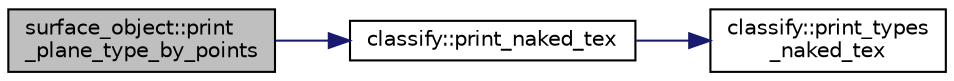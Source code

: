 digraph "surface_object::print_plane_type_by_points"
{
  edge [fontname="Helvetica",fontsize="10",labelfontname="Helvetica",labelfontsize="10"];
  node [fontname="Helvetica",fontsize="10",shape=record];
  rankdir="LR";
  Node1968 [label="surface_object::print\l_plane_type_by_points",height=0.2,width=0.4,color="black", fillcolor="grey75", style="filled", fontcolor="black"];
  Node1968 -> Node1969 [color="midnightblue",fontsize="10",style="solid",fontname="Helvetica"];
  Node1969 [label="classify::print_naked_tex",height=0.2,width=0.4,color="black", fillcolor="white", style="filled",URL="$d9/d43/classclassify.html#ad01a54dbdaa22d7a7c8e952850dcc3be"];
  Node1969 -> Node1970 [color="midnightblue",fontsize="10",style="solid",fontname="Helvetica"];
  Node1970 [label="classify::print_types\l_naked_tex",height=0.2,width=0.4,color="black", fillcolor="white", style="filled",URL="$d9/d43/classclassify.html#a36a3de15470d458d85e524ef94e8a826"];
}
